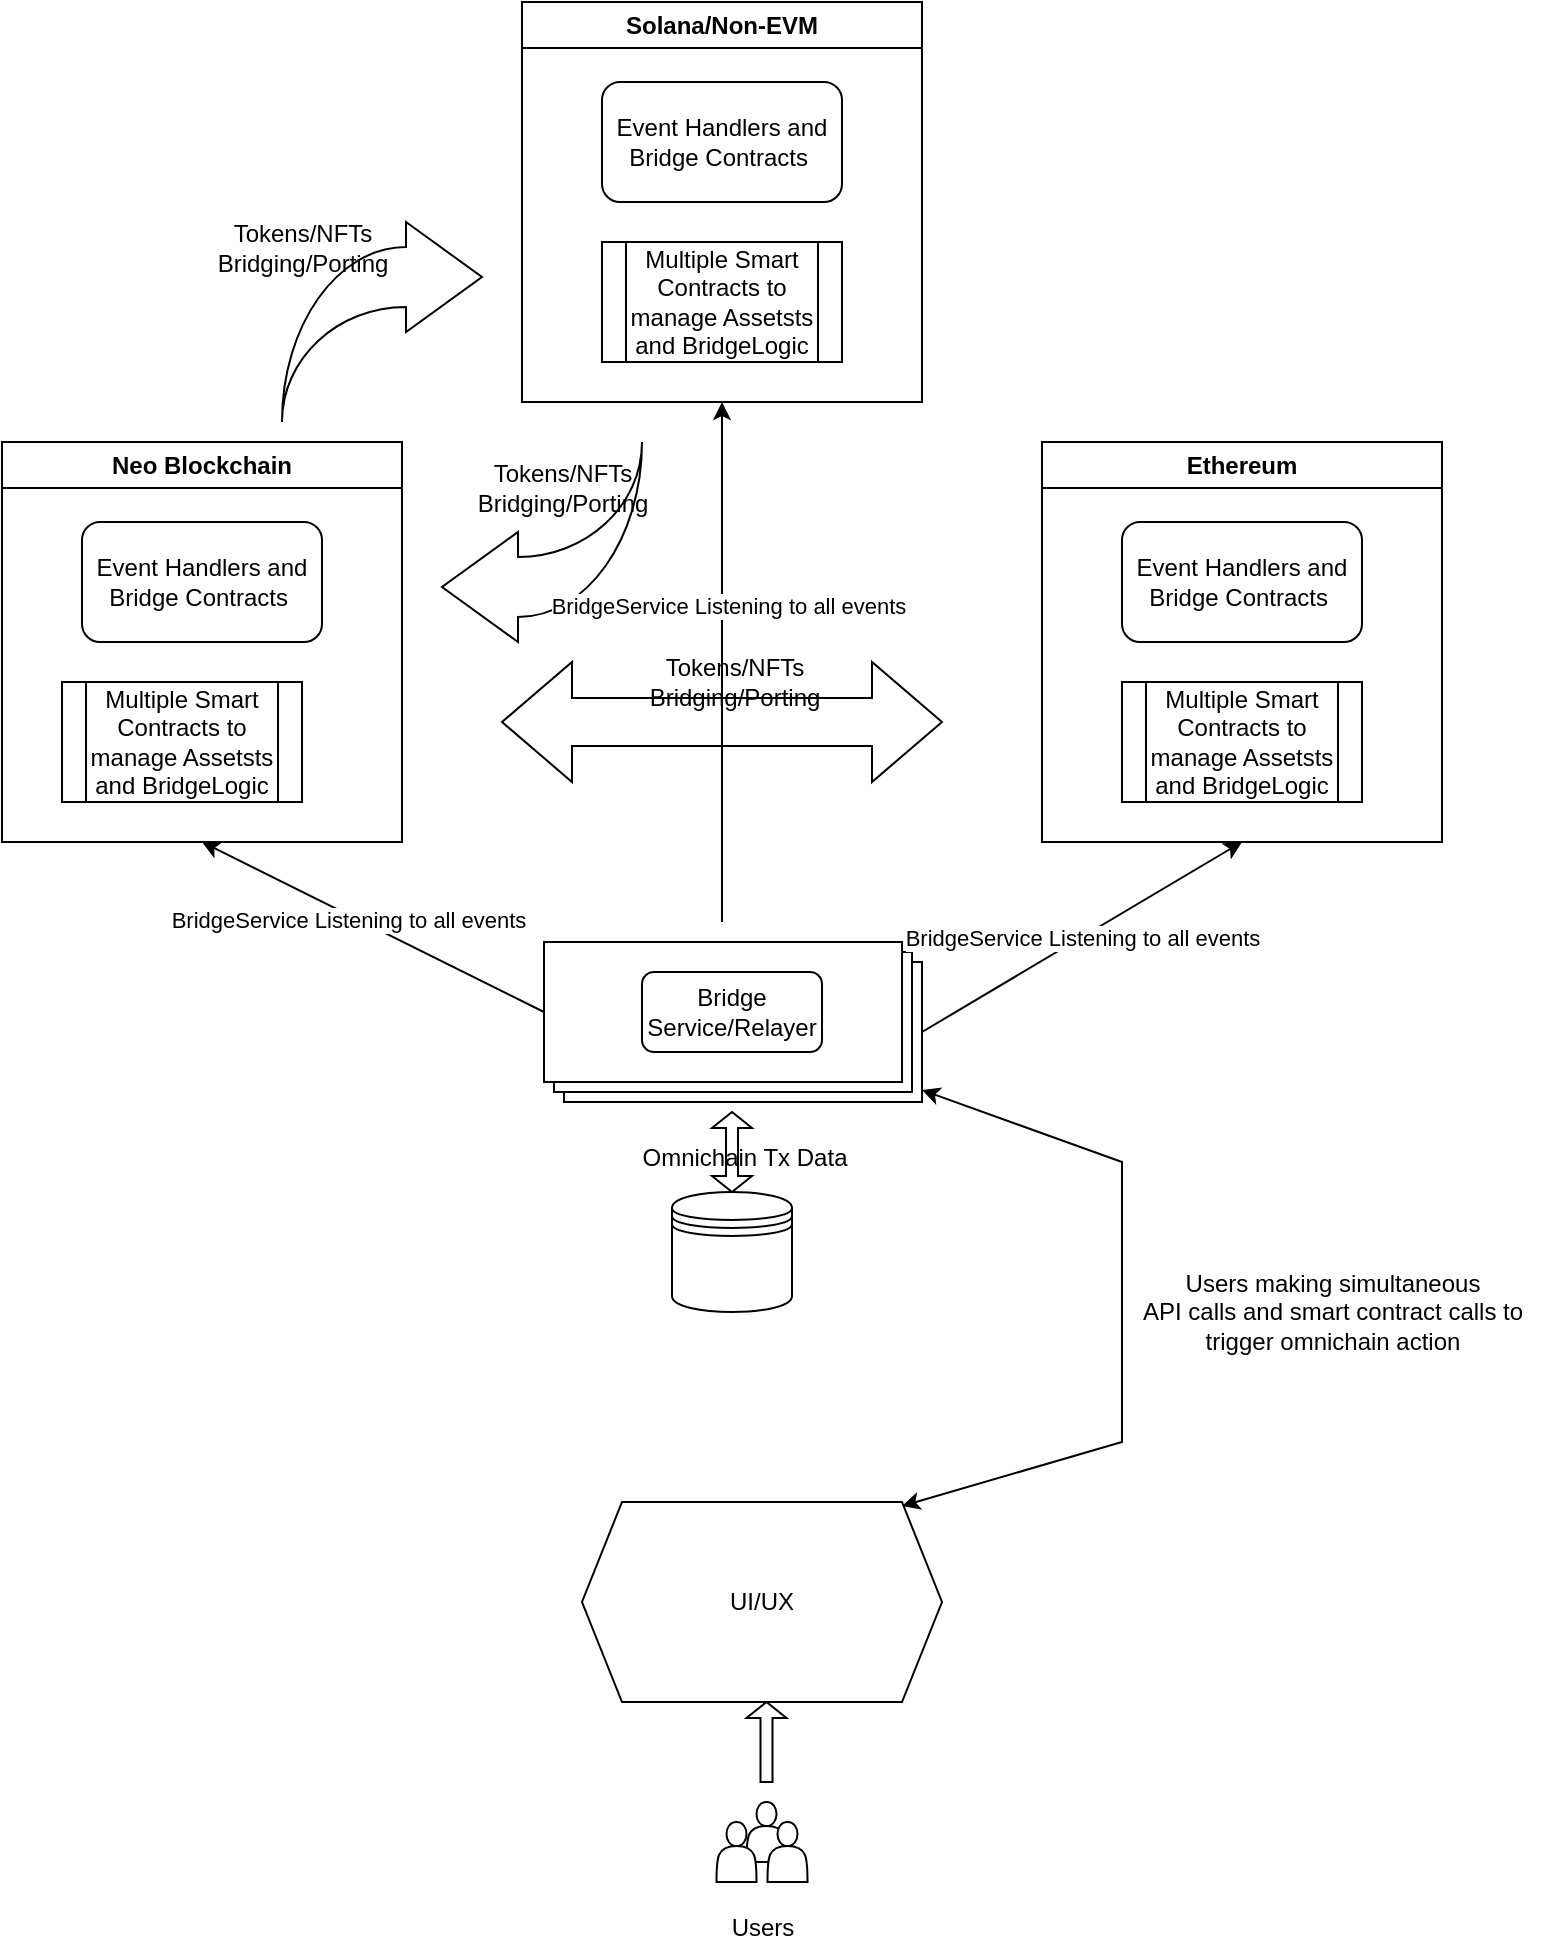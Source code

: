 <mxfile version="21.6.8" type="github">
  <diagram name="Page-1" id="S2XKrba_cc_Nq1T_Jke2">
    <mxGraphModel dx="1026" dy="655" grid="1" gridSize="10" guides="1" tooltips="1" connect="1" arrows="1" fold="1" page="1" pageScale="1" pageWidth="827" pageHeight="1169" math="0" shadow="0">
      <root>
        <mxCell id="0" />
        <mxCell id="1" parent="0" />
        <mxCell id="PqSHuzn6OhDRHvWEDTeR-1" value="Solana/Non-EVM" style="swimlane;whiteSpace=wrap;html=1;" vertex="1" parent="1">
          <mxGeometry x="300" y="140" width="200" height="200" as="geometry" />
        </mxCell>
        <mxCell id="PqSHuzn6OhDRHvWEDTeR-8" value="Event Handlers and Bridge Contracts&amp;nbsp;" style="rounded=1;whiteSpace=wrap;html=1;" vertex="1" parent="PqSHuzn6OhDRHvWEDTeR-1">
          <mxGeometry x="40" y="40" width="120" height="60" as="geometry" />
        </mxCell>
        <mxCell id="PqSHuzn6OhDRHvWEDTeR-39" value="Multiple Smart Contracts to manage Assetsts and BridgeLogic" style="shape=process;whiteSpace=wrap;html=1;backgroundOutline=1;" vertex="1" parent="PqSHuzn6OhDRHvWEDTeR-1">
          <mxGeometry x="40" y="120" width="120" height="60" as="geometry" />
        </mxCell>
        <mxCell id="PqSHuzn6OhDRHvWEDTeR-2" value="Neo Blockchain" style="swimlane;whiteSpace=wrap;html=1;startSize=23;" vertex="1" parent="1">
          <mxGeometry x="40" y="360" width="200" height="200" as="geometry" />
        </mxCell>
        <mxCell id="PqSHuzn6OhDRHvWEDTeR-10" value="Event Handlers and Bridge Contracts&amp;nbsp;" style="rounded=1;whiteSpace=wrap;html=1;" vertex="1" parent="PqSHuzn6OhDRHvWEDTeR-2">
          <mxGeometry x="40" y="40" width="120" height="60" as="geometry" />
        </mxCell>
        <mxCell id="PqSHuzn6OhDRHvWEDTeR-38" value="Multiple Smart Contracts to manage Assetsts and BridgeLogic" style="shape=process;whiteSpace=wrap;html=1;backgroundOutline=1;" vertex="1" parent="PqSHuzn6OhDRHvWEDTeR-2">
          <mxGeometry x="30" y="120" width="120" height="60" as="geometry" />
        </mxCell>
        <mxCell id="PqSHuzn6OhDRHvWEDTeR-3" value="Ethereum" style="swimlane;whiteSpace=wrap;html=1;" vertex="1" parent="1">
          <mxGeometry x="560" y="360" width="200" height="200" as="geometry" />
        </mxCell>
        <mxCell id="PqSHuzn6OhDRHvWEDTeR-9" value="Event Handlers and Bridge Contracts&amp;nbsp;" style="rounded=1;whiteSpace=wrap;html=1;" vertex="1" parent="PqSHuzn6OhDRHvWEDTeR-3">
          <mxGeometry x="40" y="40" width="120" height="60" as="geometry" />
        </mxCell>
        <mxCell id="PqSHuzn6OhDRHvWEDTeR-40" value="Multiple Smart Contracts to manage Assetsts and BridgeLogic" style="shape=process;whiteSpace=wrap;html=1;backgroundOutline=1;" vertex="1" parent="PqSHuzn6OhDRHvWEDTeR-3">
          <mxGeometry x="40" y="120" width="120" height="60" as="geometry" />
        </mxCell>
        <mxCell id="PqSHuzn6OhDRHvWEDTeR-4" value="" style="html=1;shadow=0;dashed=0;align=center;verticalAlign=middle;shape=mxgraph.arrows2.jumpInArrow;dy=15;dx=38;arrowHead=55;" vertex="1" parent="1">
          <mxGeometry x="180" y="250" width="100" height="100" as="geometry" />
        </mxCell>
        <mxCell id="PqSHuzn6OhDRHvWEDTeR-5" value="" style="html=1;shadow=0;dashed=0;align=center;verticalAlign=middle;shape=mxgraph.arrows2.jumpInArrow;dy=15;dx=38;arrowHead=55;direction=west;" vertex="1" parent="1">
          <mxGeometry x="260" y="360" width="100" height="100" as="geometry" />
        </mxCell>
        <mxCell id="PqSHuzn6OhDRHvWEDTeR-7" value="" style="html=1;shadow=0;dashed=0;align=center;verticalAlign=middle;shape=mxgraph.arrows2.twoWayArrow;dy=0.6;dx=35;" vertex="1" parent="1">
          <mxGeometry x="290" y="470" width="220" height="60" as="geometry" />
        </mxCell>
        <mxCell id="PqSHuzn6OhDRHvWEDTeR-11" value="" style="shape=datastore;whiteSpace=wrap;html=1;" vertex="1" parent="1">
          <mxGeometry x="375" y="735" width="60" height="60" as="geometry" />
        </mxCell>
        <mxCell id="PqSHuzn6OhDRHvWEDTeR-16" value="" style="verticalLabelPosition=bottom;verticalAlign=top;html=1;shape=mxgraph.basic.layered_rect;dx=10;outlineConnect=0;whiteSpace=wrap;" vertex="1" parent="1">
          <mxGeometry x="311" y="610" width="189" height="80" as="geometry" />
        </mxCell>
        <mxCell id="PqSHuzn6OhDRHvWEDTeR-17" value="Bridge Service/Relayer" style="rounded=1;whiteSpace=wrap;html=1;" vertex="1" parent="1">
          <mxGeometry x="360" y="625" width="90" height="40" as="geometry" />
        </mxCell>
        <mxCell id="PqSHuzn6OhDRHvWEDTeR-19" value="" style="shape=doubleArrow;direction=south;whiteSpace=wrap;html=1;" vertex="1" parent="1">
          <mxGeometry x="395" y="695" width="20" height="40" as="geometry" />
        </mxCell>
        <mxCell id="PqSHuzn6OhDRHvWEDTeR-20" value="Omnichain Tx Data" style="text;html=1;align=center;verticalAlign=middle;resizable=0;points=[];autosize=1;strokeColor=none;fillColor=none;" vertex="1" parent="1">
          <mxGeometry x="346" y="703" width="130" height="30" as="geometry" />
        </mxCell>
        <mxCell id="PqSHuzn6OhDRHvWEDTeR-29" value="" style="endArrow=classic;html=1;rounded=0;exitX=0;exitY=0;exitDx=0;exitDy=35;exitPerimeter=0;entryX=0.5;entryY=1;entryDx=0;entryDy=0;" edge="1" parent="1" source="PqSHuzn6OhDRHvWEDTeR-16" target="PqSHuzn6OhDRHvWEDTeR-2">
          <mxGeometry width="50" height="50" relative="1" as="geometry">
            <mxPoint x="390" y="450" as="sourcePoint" />
            <mxPoint x="440" y="400" as="targetPoint" />
          </mxGeometry>
        </mxCell>
        <mxCell id="PqSHuzn6OhDRHvWEDTeR-32" value="BridgeService Listening to all events" style="edgeLabel;html=1;align=center;verticalAlign=middle;resizable=0;points=[];" vertex="1" connectable="0" parent="PqSHuzn6OhDRHvWEDTeR-29">
          <mxGeometry x="0.134" y="2" relative="1" as="geometry">
            <mxPoint as="offset" />
          </mxGeometry>
        </mxCell>
        <mxCell id="PqSHuzn6OhDRHvWEDTeR-30" value="" style="endArrow=classic;html=1;rounded=0;entryX=0.5;entryY=1;entryDx=0;entryDy=0;" edge="1" parent="1" target="PqSHuzn6OhDRHvWEDTeR-1">
          <mxGeometry width="50" height="50" relative="1" as="geometry">
            <mxPoint x="400" y="600" as="sourcePoint" />
            <mxPoint x="440" y="400" as="targetPoint" />
          </mxGeometry>
        </mxCell>
        <mxCell id="PqSHuzn6OhDRHvWEDTeR-34" value="BridgeService Listening to all events" style="edgeLabel;html=1;align=center;verticalAlign=middle;resizable=0;points=[];" vertex="1" connectable="0" parent="PqSHuzn6OhDRHvWEDTeR-30">
          <mxGeometry x="0.215" y="-3" relative="1" as="geometry">
            <mxPoint as="offset" />
          </mxGeometry>
        </mxCell>
        <mxCell id="PqSHuzn6OhDRHvWEDTeR-31" value="" style="endArrow=classic;html=1;rounded=0;exitX=0;exitY=0;exitDx=189;exitDy=45;exitPerimeter=0;entryX=0.5;entryY=1;entryDx=0;entryDy=0;" edge="1" parent="1" source="PqSHuzn6OhDRHvWEDTeR-16" target="PqSHuzn6OhDRHvWEDTeR-3">
          <mxGeometry width="50" height="50" relative="1" as="geometry">
            <mxPoint x="390" y="450" as="sourcePoint" />
            <mxPoint x="440" y="400" as="targetPoint" />
          </mxGeometry>
        </mxCell>
        <mxCell id="PqSHuzn6OhDRHvWEDTeR-33" value="BridgeService Listening to all events" style="edgeLabel;html=1;align=center;verticalAlign=middle;resizable=0;points=[];" vertex="1" connectable="0" parent="PqSHuzn6OhDRHvWEDTeR-31">
          <mxGeometry x="-0.003" relative="1" as="geometry">
            <mxPoint as="offset" />
          </mxGeometry>
        </mxCell>
        <mxCell id="PqSHuzn6OhDRHvWEDTeR-35" value="Tokens/NFTs&lt;br&gt;Bridging/Porting" style="text;html=1;align=center;verticalAlign=middle;resizable=0;points=[];autosize=1;strokeColor=none;fillColor=none;" vertex="1" parent="1">
          <mxGeometry x="135" y="243" width="110" height="40" as="geometry" />
        </mxCell>
        <mxCell id="PqSHuzn6OhDRHvWEDTeR-36" value="Tokens/NFTs&lt;br style=&quot;border-color: var(--border-color);&quot;&gt;Bridging/Porting" style="text;html=1;align=center;verticalAlign=middle;resizable=0;points=[];autosize=1;strokeColor=none;fillColor=none;" vertex="1" parent="1">
          <mxGeometry x="265" y="363" width="110" height="40" as="geometry" />
        </mxCell>
        <mxCell id="PqSHuzn6OhDRHvWEDTeR-37" value="Tokens/NFTs&lt;br style=&quot;border-color: var(--border-color);&quot;&gt;Bridging/Porting" style="text;html=1;align=center;verticalAlign=middle;resizable=0;points=[];autosize=1;strokeColor=none;fillColor=none;" vertex="1" parent="1">
          <mxGeometry x="350.5" y="460" width="110" height="40" as="geometry" />
        </mxCell>
        <mxCell id="PqSHuzn6OhDRHvWEDTeR-41" value="UI/UX" style="shape=hexagon;perimeter=hexagonPerimeter2;whiteSpace=wrap;html=1;fixedSize=1;" vertex="1" parent="1">
          <mxGeometry x="330" y="890" width="180" height="100" as="geometry" />
        </mxCell>
        <mxCell id="PqSHuzn6OhDRHvWEDTeR-42" value="" style="shape=actor;whiteSpace=wrap;html=1;" vertex="1" parent="1">
          <mxGeometry x="412.25" y="1040" width="20" height="30" as="geometry" />
        </mxCell>
        <mxCell id="PqSHuzn6OhDRHvWEDTeR-43" value="" style="shape=actor;whiteSpace=wrap;html=1;" vertex="1" parent="1">
          <mxGeometry x="397.25" y="1050" width="20" height="30" as="geometry" />
        </mxCell>
        <mxCell id="PqSHuzn6OhDRHvWEDTeR-44" value="" style="shape=actor;whiteSpace=wrap;html=1;" vertex="1" parent="1">
          <mxGeometry x="422.75" y="1050" width="20" height="30" as="geometry" />
        </mxCell>
        <mxCell id="PqSHuzn6OhDRHvWEDTeR-47" value="" style="endArrow=classic;startArrow=classic;html=1;rounded=0;exitX=0.889;exitY=0.02;exitDx=0;exitDy=0;exitPerimeter=0;" edge="1" parent="1" source="PqSHuzn6OhDRHvWEDTeR-41" target="PqSHuzn6OhDRHvWEDTeR-16">
          <mxGeometry width="50" height="50" relative="1" as="geometry">
            <mxPoint x="390" y="930" as="sourcePoint" />
            <mxPoint x="510" y="720" as="targetPoint" />
            <Array as="points">
              <mxPoint x="600" y="860" />
              <mxPoint x="600" y="720" />
            </Array>
          </mxGeometry>
        </mxCell>
        <mxCell id="PqSHuzn6OhDRHvWEDTeR-48" value="Users" style="text;html=1;align=center;verticalAlign=middle;resizable=0;points=[];autosize=1;strokeColor=none;fillColor=none;" vertex="1" parent="1">
          <mxGeometry x="395" y="1088" width="50" height="30" as="geometry" />
        </mxCell>
        <mxCell id="PqSHuzn6OhDRHvWEDTeR-50" value="" style="shape=singleArrow;direction=north;whiteSpace=wrap;html=1;" vertex="1" parent="1">
          <mxGeometry x="412.25" y="990" width="20" height="40" as="geometry" />
        </mxCell>
        <mxCell id="PqSHuzn6OhDRHvWEDTeR-51" value="Users making simultaneous&lt;br&gt;API calls and smart contract calls to&lt;br&gt;trigger omnichain action" style="text;html=1;align=center;verticalAlign=middle;resizable=0;points=[];autosize=1;strokeColor=none;fillColor=none;" vertex="1" parent="1">
          <mxGeometry x="600" y="765" width="210" height="60" as="geometry" />
        </mxCell>
      </root>
    </mxGraphModel>
  </diagram>
</mxfile>
